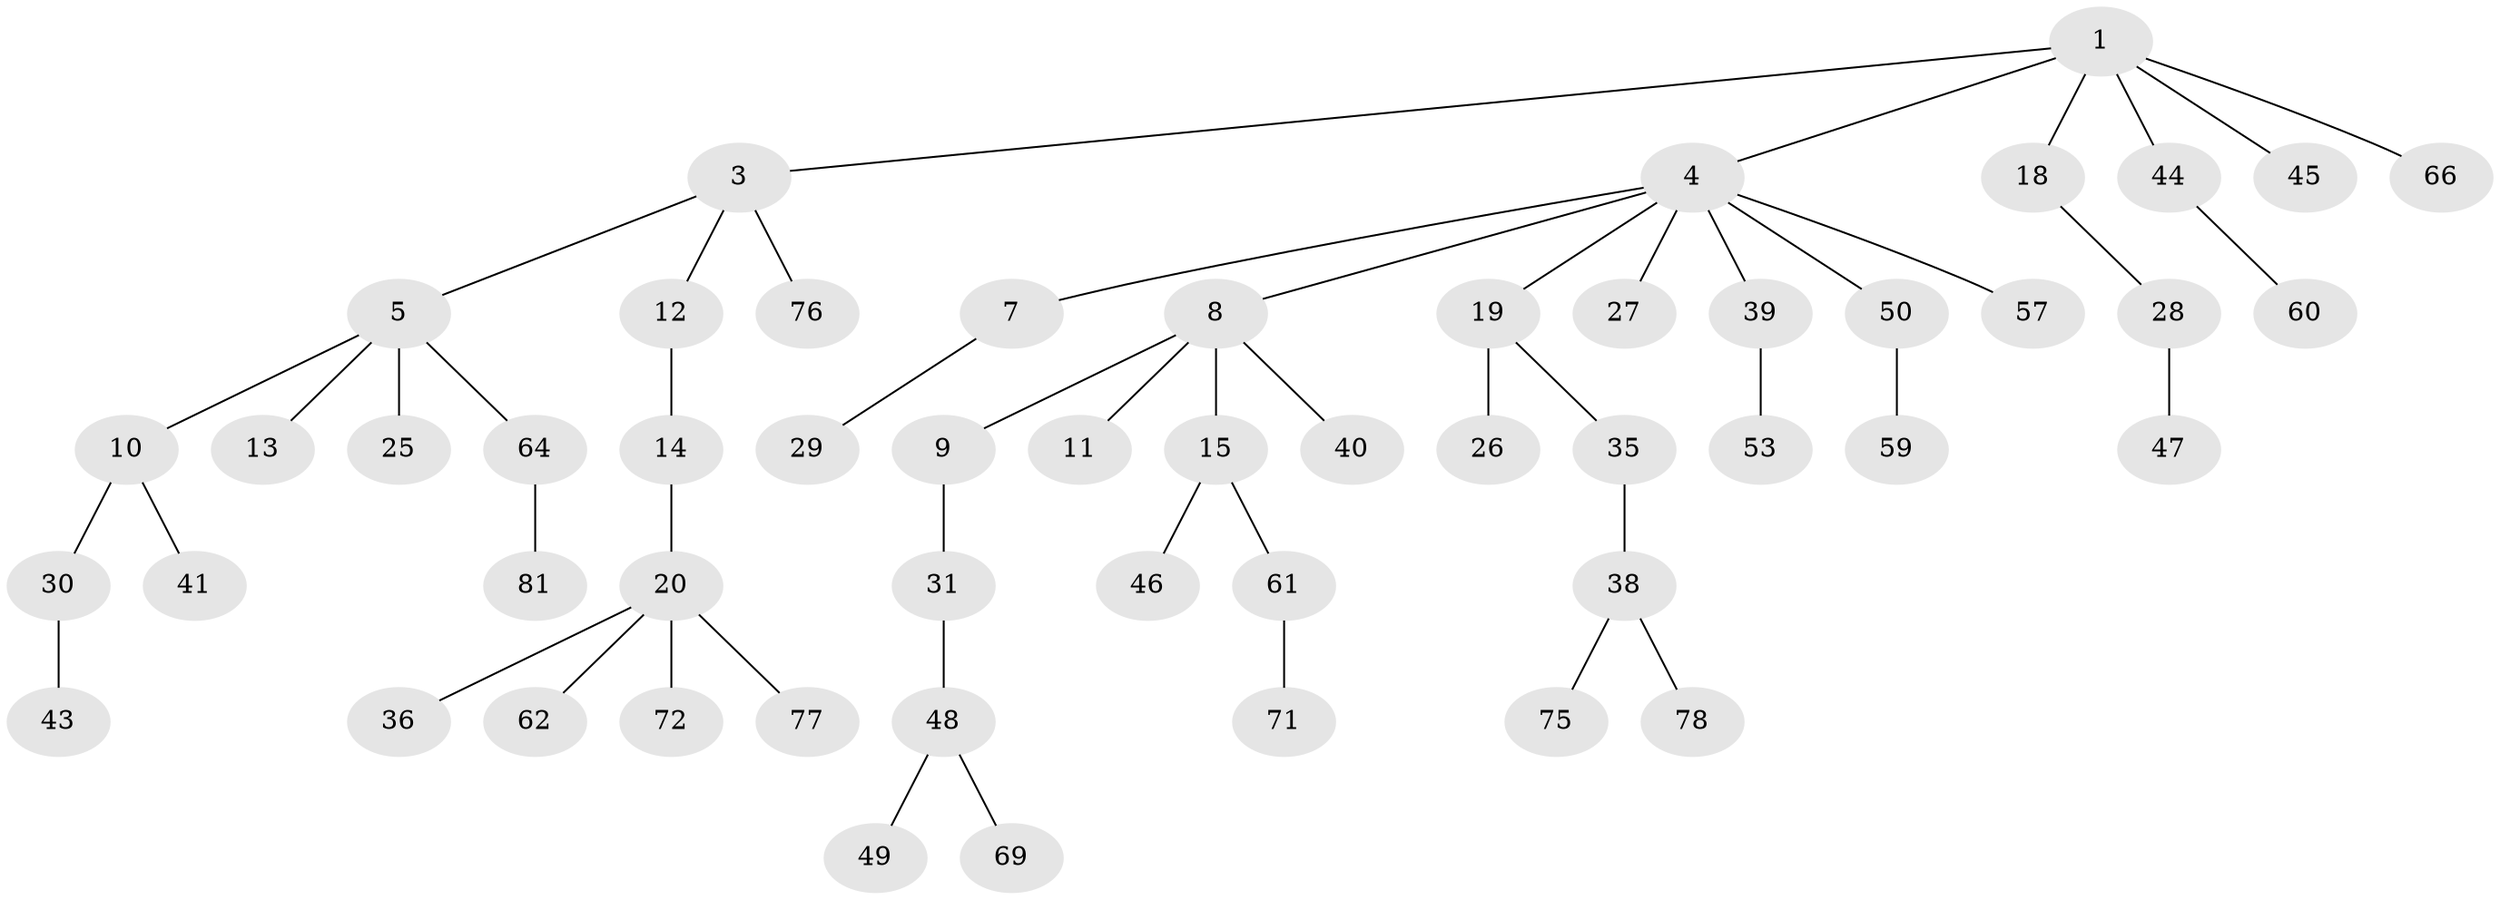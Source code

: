 // Generated by graph-tools (version 1.1) at 2025/52/02/27/25 19:52:11]
// undirected, 53 vertices, 52 edges
graph export_dot {
graph [start="1"]
  node [color=gray90,style=filled];
  1 [super="+2"];
  3 [super="+42"];
  4 [super="+6"];
  5 [super="+16"];
  7 [super="+51"];
  8 [super="+24"];
  9 [super="+22"];
  10 [super="+17"];
  11 [super="+21"];
  12 [super="+34"];
  13;
  14 [super="+70"];
  15 [super="+32"];
  18;
  19 [super="+23"];
  20 [super="+55"];
  25;
  26;
  27 [super="+74"];
  28 [super="+33"];
  29;
  30 [super="+79"];
  31 [super="+37"];
  35;
  36;
  38 [super="+56"];
  39 [super="+52"];
  40 [super="+54"];
  41;
  43;
  44;
  45 [super="+84"];
  46 [super="+58"];
  47;
  48 [super="+65"];
  49;
  50 [super="+68"];
  53;
  57;
  59;
  60 [super="+63"];
  61 [super="+67"];
  62;
  64 [super="+83"];
  66;
  69 [super="+82"];
  71 [super="+73"];
  72;
  75 [super="+80"];
  76 [super="+85"];
  77;
  78;
  81;
  1 -- 3;
  1 -- 45;
  1 -- 18;
  1 -- 66;
  1 -- 4;
  1 -- 44;
  3 -- 5;
  3 -- 12;
  3 -- 76;
  4 -- 19;
  4 -- 50;
  4 -- 57;
  4 -- 7;
  4 -- 39;
  4 -- 8;
  4 -- 27;
  5 -- 10;
  5 -- 13;
  5 -- 25;
  5 -- 64;
  7 -- 29;
  8 -- 9;
  8 -- 11;
  8 -- 15;
  8 -- 40;
  9 -- 31;
  10 -- 30;
  10 -- 41;
  12 -- 14;
  14 -- 20;
  15 -- 61;
  15 -- 46;
  18 -- 28;
  19 -- 26;
  19 -- 35;
  20 -- 36;
  20 -- 62;
  20 -- 72;
  20 -- 77;
  28 -- 47;
  30 -- 43;
  31 -- 48;
  35 -- 38;
  38 -- 75;
  38 -- 78;
  39 -- 53;
  44 -- 60;
  48 -- 49;
  48 -- 69;
  50 -- 59;
  61 -- 71;
  64 -- 81;
}
